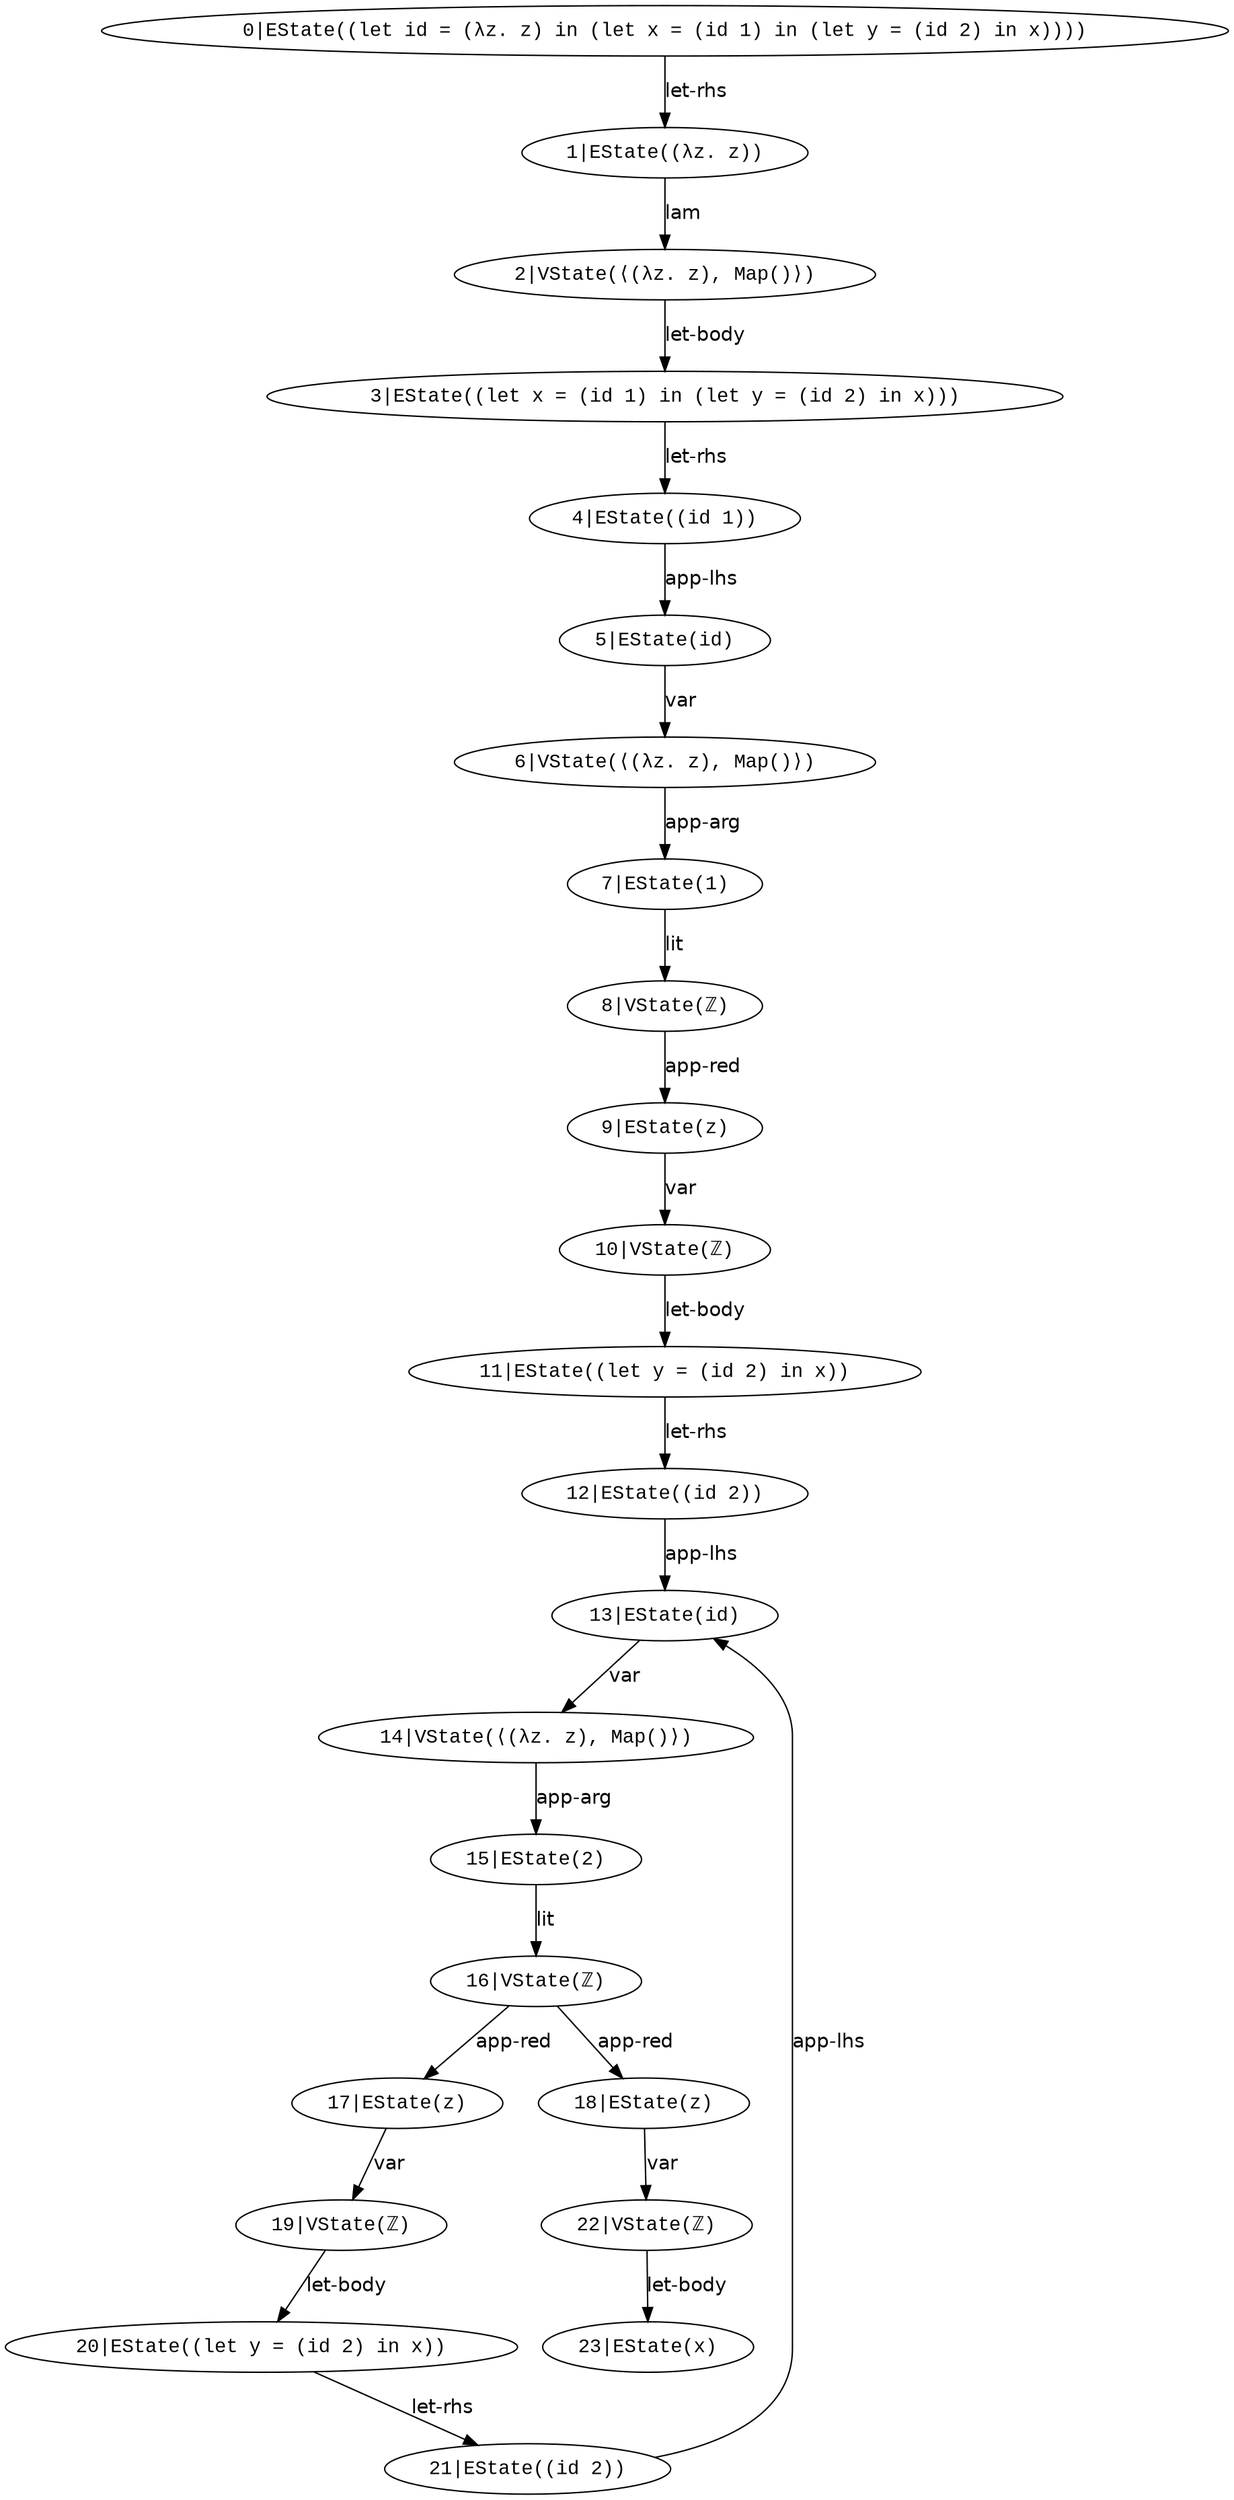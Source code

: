 digraph G {
  node [fontname = "Courier New"];
  edge [fontname = "helvetica"];
  0 -> 1 [label="let-rhs"];
  1 -> 2 [label="lam"];
  2 -> 3 [label="let-body"];
  3 -> 4 [label="let-rhs"];
  4 -> 5 [label="app-lhs"];
  5 -> 6 [label="var"];
  6 -> 7 [label="app-arg"];
  7 -> 8 [label="lit"];
  8 -> 9 [label="app-red"];
  9 -> 10 [label="var"];
  10 -> 11 [label="let-body"];
  11 -> 12 [label="let-rhs"];
  12 -> 13 [label="app-lhs"];
  13 -> 14 [label="var"];
  14 -> 15 [label="app-arg"];
  15 -> 16 [label="lit"];
  16 -> 17 [label="app-red"];
  16 -> 18 [label="app-red"];
  17 -> 19 [label="var"];
  19 -> 20 [label="let-body"];
  20 -> 21 [label="let-rhs"];
  21 -> 13 [label="app-lhs"];
  18 -> 22 [label="var"];
  22 -> 23 [label="let-body"];
  1 [label="1|EState((λz. z))"];
  18 [label="18|EState(z)"];
  0 [label="0|EState((let id = (λz. z) in (let x = (id 1) in (let y = (id 2) in x))))"];
  11 [label="11|EState((let y = (id 2) in x))"];
  7 [label="7|EState(1)"];
  17 [label="17|EState(z)"];
  16 [label="16|VState(ℤ)"];
  10 [label="10|VState(ℤ)"];
  13 [label="13|EState(id)"];
  15 [label="15|EState(2)"];
  5 [label="5|EState(id)"];
  21 [label="21|EState((id 2))"];
  22 [label="22|VState(ℤ)"];
  3 [label="3|EState((let x = (id 1) in (let y = (id 2) in x)))"];
  4 [label="4|EState((id 1))"];
  12 [label="12|EState((id 2))"];
  6 [label="6|VState(⟨(λz. z), Map()⟩)"];
  23 [label="23|EState(x)"];
  8 [label="8|VState(ℤ)"];
  2 [label="2|VState(⟨(λz. z), Map()⟩)"];
  19 [label="19|VState(ℤ)"];
  9 [label="9|EState(z)"];
  14 [label="14|VState(⟨(λz. z), Map()⟩)"];
  20 [label="20|EState((let y = (id 2) in x))"];
}
